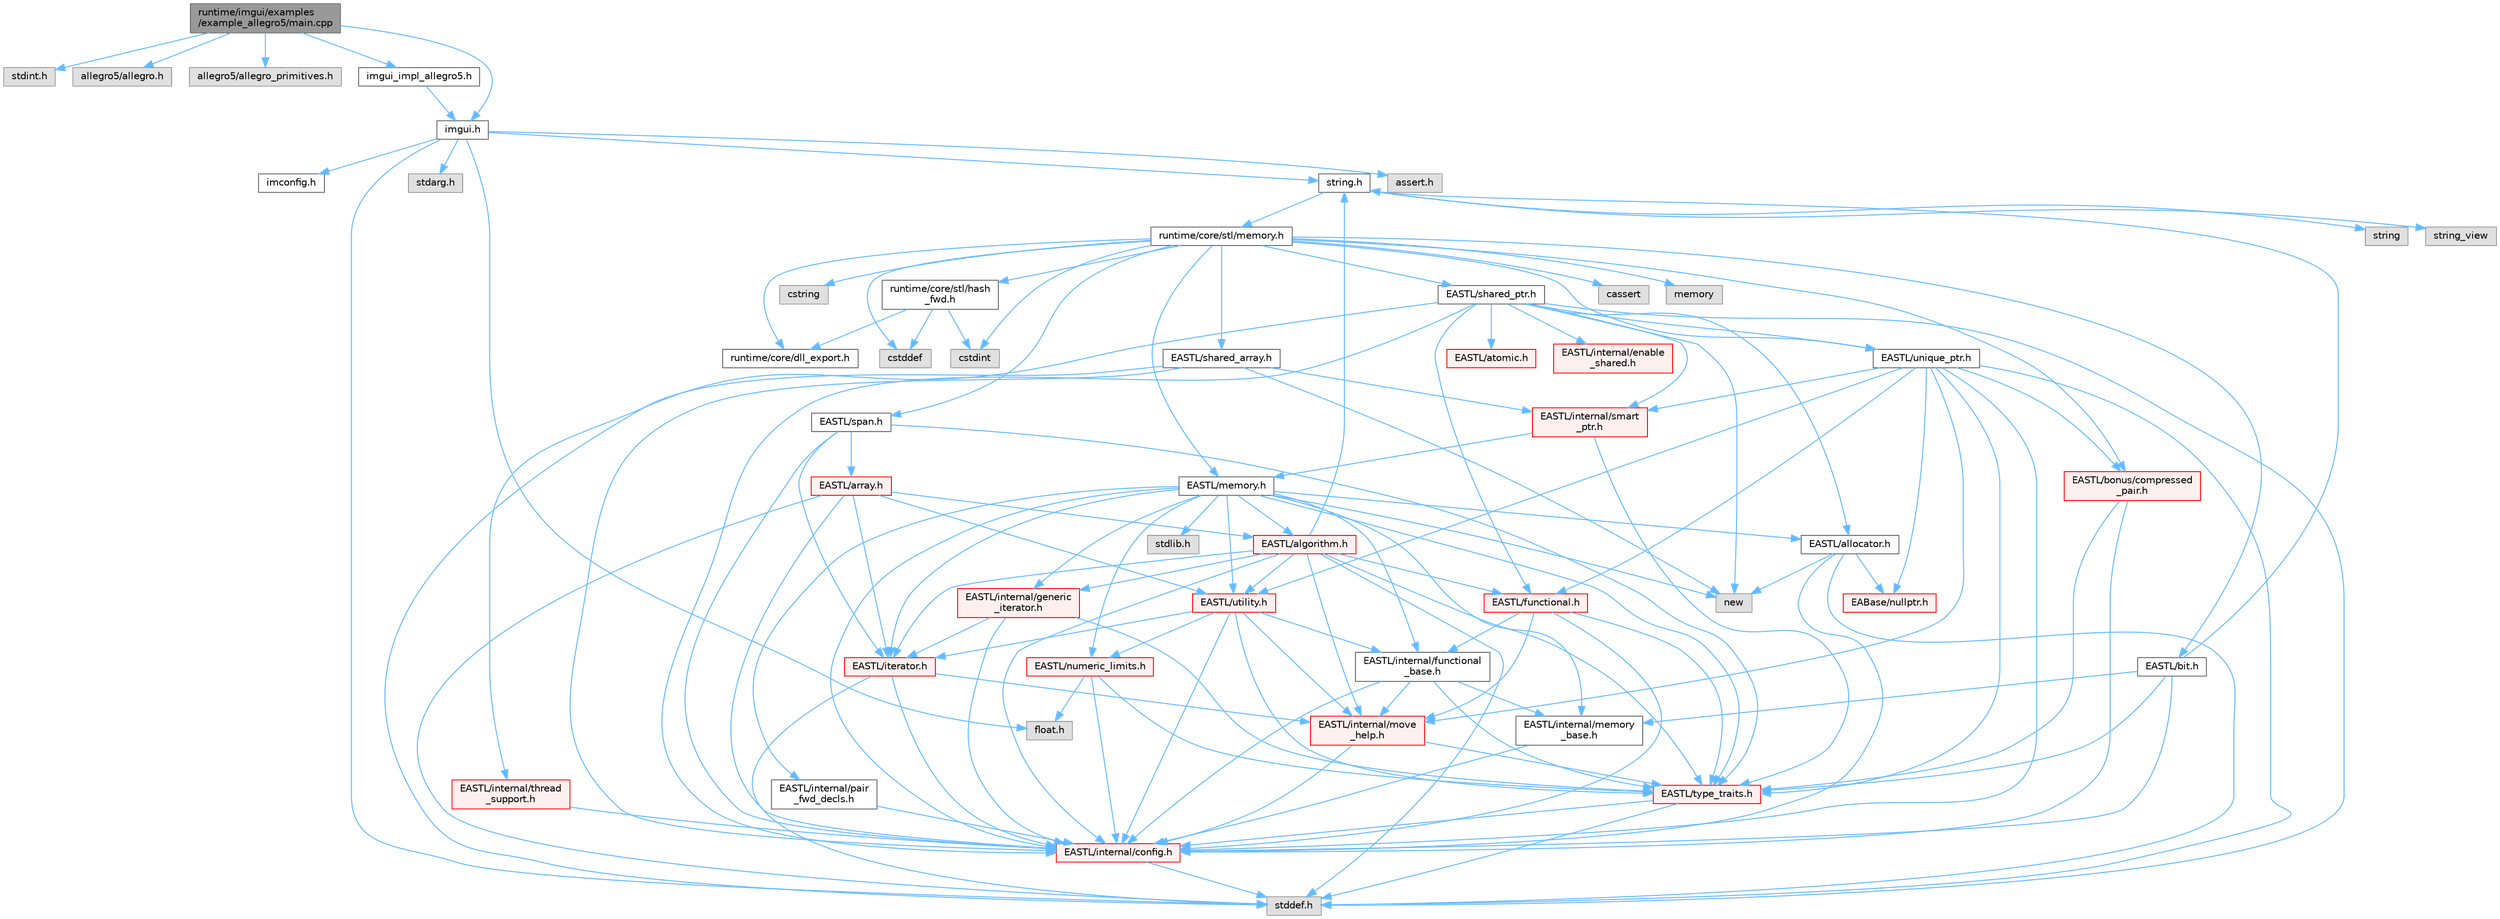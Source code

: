 digraph "runtime/imgui/examples/example_allegro5/main.cpp"
{
 // LATEX_PDF_SIZE
  bgcolor="transparent";
  edge [fontname=Helvetica,fontsize=10,labelfontname=Helvetica,labelfontsize=10];
  node [fontname=Helvetica,fontsize=10,shape=box,height=0.2,width=0.4];
  Node1 [id="Node000001",label="runtime/imgui/examples\l/example_allegro5/main.cpp",height=0.2,width=0.4,color="gray40", fillcolor="grey60", style="filled", fontcolor="black",tooltip=" "];
  Node1 -> Node2 [id="edge1_Node000001_Node000002",color="steelblue1",style="solid",tooltip=" "];
  Node2 [id="Node000002",label="stdint.h",height=0.2,width=0.4,color="grey60", fillcolor="#E0E0E0", style="filled",tooltip=" "];
  Node1 -> Node3 [id="edge2_Node000001_Node000003",color="steelblue1",style="solid",tooltip=" "];
  Node3 [id="Node000003",label="allegro5/allegro.h",height=0.2,width=0.4,color="grey60", fillcolor="#E0E0E0", style="filled",tooltip=" "];
  Node1 -> Node4 [id="edge3_Node000001_Node000004",color="steelblue1",style="solid",tooltip=" "];
  Node4 [id="Node000004",label="allegro5/allegro_primitives.h",height=0.2,width=0.4,color="grey60", fillcolor="#E0E0E0", style="filled",tooltip=" "];
  Node1 -> Node5 [id="edge4_Node000001_Node000005",color="steelblue1",style="solid",tooltip=" "];
  Node5 [id="Node000005",label="imgui.h",height=0.2,width=0.4,color="grey40", fillcolor="white", style="filled",URL="$imgui_8h.html",tooltip=" "];
  Node5 -> Node6 [id="edge5_Node000005_Node000006",color="steelblue1",style="solid",tooltip=" "];
  Node6 [id="Node000006",label="imconfig.h",height=0.2,width=0.4,color="grey40", fillcolor="white", style="filled",URL="$imconfig_8h.html",tooltip=" "];
  Node5 -> Node7 [id="edge6_Node000005_Node000007",color="steelblue1",style="solid",tooltip=" "];
  Node7 [id="Node000007",label="float.h",height=0.2,width=0.4,color="grey60", fillcolor="#E0E0E0", style="filled",tooltip=" "];
  Node5 -> Node8 [id="edge7_Node000005_Node000008",color="steelblue1",style="solid",tooltip=" "];
  Node8 [id="Node000008",label="stdarg.h",height=0.2,width=0.4,color="grey60", fillcolor="#E0E0E0", style="filled",tooltip=" "];
  Node5 -> Node9 [id="edge8_Node000005_Node000009",color="steelblue1",style="solid",tooltip=" "];
  Node9 [id="Node000009",label="stddef.h",height=0.2,width=0.4,color="grey60", fillcolor="#E0E0E0", style="filled",tooltip=" "];
  Node5 -> Node10 [id="edge9_Node000005_Node000010",color="steelblue1",style="solid",tooltip=" "];
  Node10 [id="Node000010",label="string.h",height=0.2,width=0.4,color="grey40", fillcolor="white", style="filled",URL="$string_8h.html",tooltip=" "];
  Node10 -> Node11 [id="edge10_Node000010_Node000011",color="steelblue1",style="solid",tooltip=" "];
  Node11 [id="Node000011",label="string",height=0.2,width=0.4,color="grey60", fillcolor="#E0E0E0", style="filled",tooltip=" "];
  Node10 -> Node12 [id="edge11_Node000010_Node000012",color="steelblue1",style="solid",tooltip=" "];
  Node12 [id="Node000012",label="string_view",height=0.2,width=0.4,color="grey60", fillcolor="#E0E0E0", style="filled",tooltip=" "];
  Node10 -> Node13 [id="edge12_Node000010_Node000013",color="steelblue1",style="solid",tooltip=" "];
  Node13 [id="Node000013",label="runtime/core/stl/memory.h",height=0.2,width=0.4,color="grey40", fillcolor="white", style="filled",URL="$core_2stl_2memory_8h.html",tooltip=" "];
  Node13 -> Node14 [id="edge13_Node000013_Node000014",color="steelblue1",style="solid",tooltip=" "];
  Node14 [id="Node000014",label="cstddef",height=0.2,width=0.4,color="grey60", fillcolor="#E0E0E0", style="filled",tooltip=" "];
  Node13 -> Node15 [id="edge14_Node000013_Node000015",color="steelblue1",style="solid",tooltip=" "];
  Node15 [id="Node000015",label="cstdint",height=0.2,width=0.4,color="grey60", fillcolor="#E0E0E0", style="filled",tooltip=" "];
  Node13 -> Node16 [id="edge15_Node000013_Node000016",color="steelblue1",style="solid",tooltip=" "];
  Node16 [id="Node000016",label="cassert",height=0.2,width=0.4,color="grey60", fillcolor="#E0E0E0", style="filled",tooltip=" "];
  Node13 -> Node17 [id="edge16_Node000013_Node000017",color="steelblue1",style="solid",tooltip=" "];
  Node17 [id="Node000017",label="memory",height=0.2,width=0.4,color="grey60", fillcolor="#E0E0E0", style="filled",tooltip=" "];
  Node13 -> Node18 [id="edge17_Node000013_Node000018",color="steelblue1",style="solid",tooltip=" "];
  Node18 [id="Node000018",label="cstring",height=0.2,width=0.4,color="grey60", fillcolor="#E0E0E0", style="filled",tooltip=" "];
  Node13 -> Node19 [id="edge18_Node000013_Node000019",color="steelblue1",style="solid",tooltip=" "];
  Node19 [id="Node000019",label="EASTL/bit.h",height=0.2,width=0.4,color="grey40", fillcolor="white", style="filled",URL="$bit_8h.html",tooltip=" "];
  Node19 -> Node20 [id="edge19_Node000019_Node000020",color="steelblue1",style="solid",tooltip=" "];
  Node20 [id="Node000020",label="EASTL/internal/config.h",height=0.2,width=0.4,color="red", fillcolor="#FFF0F0", style="filled",URL="$config_8h.html",tooltip=" "];
  Node20 -> Node9 [id="edge20_Node000020_Node000009",color="steelblue1",style="solid",tooltip=" "];
  Node19 -> Node28 [id="edge21_Node000019_Node000028",color="steelblue1",style="solid",tooltip=" "];
  Node28 [id="Node000028",label="EASTL/internal/memory\l_base.h",height=0.2,width=0.4,color="grey40", fillcolor="white", style="filled",URL="$memory__base_8h.html",tooltip=" "];
  Node28 -> Node20 [id="edge22_Node000028_Node000020",color="steelblue1",style="solid",tooltip=" "];
  Node19 -> Node29 [id="edge23_Node000019_Node000029",color="steelblue1",style="solid",tooltip=" "];
  Node29 [id="Node000029",label="EASTL/type_traits.h",height=0.2,width=0.4,color="red", fillcolor="#FFF0F0", style="filled",URL="$_e_a_s_t_l_2include_2_e_a_s_t_l_2type__traits_8h.html",tooltip=" "];
  Node29 -> Node20 [id="edge24_Node000029_Node000020",color="steelblue1",style="solid",tooltip=" "];
  Node29 -> Node9 [id="edge25_Node000029_Node000009",color="steelblue1",style="solid",tooltip=" "];
  Node19 -> Node10 [id="edge26_Node000019_Node000010",color="steelblue1",style="solid",tooltip=" "];
  Node13 -> Node39 [id="edge27_Node000013_Node000039",color="steelblue1",style="solid",tooltip=" "];
  Node39 [id="Node000039",label="EASTL/memory.h",height=0.2,width=0.4,color="grey40", fillcolor="white", style="filled",URL="$_e_a_s_t_l_2include_2_e_a_s_t_l_2memory_8h.html",tooltip=" "];
  Node39 -> Node20 [id="edge28_Node000039_Node000020",color="steelblue1",style="solid",tooltip=" "];
  Node39 -> Node28 [id="edge29_Node000039_Node000028",color="steelblue1",style="solid",tooltip=" "];
  Node39 -> Node40 [id="edge30_Node000039_Node000040",color="steelblue1",style="solid",tooltip=" "];
  Node40 [id="Node000040",label="EASTL/internal/generic\l_iterator.h",height=0.2,width=0.4,color="red", fillcolor="#FFF0F0", style="filled",URL="$generic__iterator_8h.html",tooltip=" "];
  Node40 -> Node20 [id="edge31_Node000040_Node000020",color="steelblue1",style="solid",tooltip=" "];
  Node40 -> Node41 [id="edge32_Node000040_Node000041",color="steelblue1",style="solid",tooltip=" "];
  Node41 [id="Node000041",label="EASTL/iterator.h",height=0.2,width=0.4,color="red", fillcolor="#FFF0F0", style="filled",URL="$_e_a_s_t_l_2include_2_e_a_s_t_l_2iterator_8h.html",tooltip=" "];
  Node41 -> Node20 [id="edge33_Node000041_Node000020",color="steelblue1",style="solid",tooltip=" "];
  Node41 -> Node42 [id="edge34_Node000041_Node000042",color="steelblue1",style="solid",tooltip=" "];
  Node42 [id="Node000042",label="EASTL/internal/move\l_help.h",height=0.2,width=0.4,color="red", fillcolor="#FFF0F0", style="filled",URL="$move__help_8h.html",tooltip=" "];
  Node42 -> Node20 [id="edge35_Node000042_Node000020",color="steelblue1",style="solid",tooltip=" "];
  Node42 -> Node29 [id="edge36_Node000042_Node000029",color="steelblue1",style="solid",tooltip=" "];
  Node41 -> Node9 [id="edge37_Node000041_Node000009",color="steelblue1",style="solid",tooltip=" "];
  Node40 -> Node29 [id="edge38_Node000040_Node000029",color="steelblue1",style="solid",tooltip=" "];
  Node39 -> Node44 [id="edge39_Node000039_Node000044",color="steelblue1",style="solid",tooltip=" "];
  Node44 [id="Node000044",label="EASTL/internal/pair\l_fwd_decls.h",height=0.2,width=0.4,color="grey40", fillcolor="white", style="filled",URL="$pair__fwd__decls_8h.html",tooltip=" "];
  Node44 -> Node20 [id="edge40_Node000044_Node000020",color="steelblue1",style="solid",tooltip=" "];
  Node39 -> Node45 [id="edge41_Node000039_Node000045",color="steelblue1",style="solid",tooltip=" "];
  Node45 [id="Node000045",label="EASTL/internal/functional\l_base.h",height=0.2,width=0.4,color="grey40", fillcolor="white", style="filled",URL="$functional__base_8h.html",tooltip=" "];
  Node45 -> Node20 [id="edge42_Node000045_Node000020",color="steelblue1",style="solid",tooltip=" "];
  Node45 -> Node28 [id="edge43_Node000045_Node000028",color="steelblue1",style="solid",tooltip=" "];
  Node45 -> Node42 [id="edge44_Node000045_Node000042",color="steelblue1",style="solid",tooltip=" "];
  Node45 -> Node29 [id="edge45_Node000045_Node000029",color="steelblue1",style="solid",tooltip=" "];
  Node39 -> Node46 [id="edge46_Node000039_Node000046",color="steelblue1",style="solid",tooltip=" "];
  Node46 [id="Node000046",label="EASTL/algorithm.h",height=0.2,width=0.4,color="red", fillcolor="#FFF0F0", style="filled",URL="$_e_a_s_t_l_2include_2_e_a_s_t_l_2algorithm_8h.html",tooltip=" "];
  Node46 -> Node20 [id="edge47_Node000046_Node000020",color="steelblue1",style="solid",tooltip=" "];
  Node46 -> Node29 [id="edge48_Node000046_Node000029",color="steelblue1",style="solid",tooltip=" "];
  Node46 -> Node42 [id="edge49_Node000046_Node000042",color="steelblue1",style="solid",tooltip=" "];
  Node46 -> Node41 [id="edge50_Node000046_Node000041",color="steelblue1",style="solid",tooltip=" "];
  Node46 -> Node49 [id="edge51_Node000046_Node000049",color="steelblue1",style="solid",tooltip=" "];
  Node49 [id="Node000049",label="EASTL/functional.h",height=0.2,width=0.4,color="red", fillcolor="#FFF0F0", style="filled",URL="$_e_a_s_t_l_2include_2_e_a_s_t_l_2functional_8h.html",tooltip=" "];
  Node49 -> Node20 [id="edge52_Node000049_Node000020",color="steelblue1",style="solid",tooltip=" "];
  Node49 -> Node42 [id="edge53_Node000049_Node000042",color="steelblue1",style="solid",tooltip=" "];
  Node49 -> Node29 [id="edge54_Node000049_Node000029",color="steelblue1",style="solid",tooltip=" "];
  Node49 -> Node45 [id="edge55_Node000049_Node000045",color="steelblue1",style="solid",tooltip=" "];
  Node46 -> Node56 [id="edge56_Node000046_Node000056",color="steelblue1",style="solid",tooltip=" "];
  Node56 [id="Node000056",label="EASTL/utility.h",height=0.2,width=0.4,color="red", fillcolor="#FFF0F0", style="filled",URL="$_e_a_s_t_l_2include_2_e_a_s_t_l_2utility_8h.html",tooltip=" "];
  Node56 -> Node20 [id="edge57_Node000056_Node000020",color="steelblue1",style="solid",tooltip=" "];
  Node56 -> Node29 [id="edge58_Node000056_Node000029",color="steelblue1",style="solid",tooltip=" "];
  Node56 -> Node41 [id="edge59_Node000056_Node000041",color="steelblue1",style="solid",tooltip=" "];
  Node56 -> Node57 [id="edge60_Node000056_Node000057",color="steelblue1",style="solid",tooltip=" "];
  Node57 [id="Node000057",label="EASTL/numeric_limits.h",height=0.2,width=0.4,color="red", fillcolor="#FFF0F0", style="filled",URL="$numeric__limits_8h.html",tooltip=" "];
  Node57 -> Node20 [id="edge61_Node000057_Node000020",color="steelblue1",style="solid",tooltip=" "];
  Node57 -> Node29 [id="edge62_Node000057_Node000029",color="steelblue1",style="solid",tooltip=" "];
  Node57 -> Node7 [id="edge63_Node000057_Node000007",color="steelblue1",style="solid",tooltip=" "];
  Node56 -> Node45 [id="edge64_Node000056_Node000045",color="steelblue1",style="solid",tooltip=" "];
  Node56 -> Node42 [id="edge65_Node000056_Node000042",color="steelblue1",style="solid",tooltip=" "];
  Node46 -> Node40 [id="edge66_Node000046_Node000040",color="steelblue1",style="solid",tooltip=" "];
  Node46 -> Node9 [id="edge67_Node000046_Node000009",color="steelblue1",style="solid",tooltip=" "];
  Node46 -> Node10 [id="edge68_Node000046_Node000010",color="steelblue1",style="solid",tooltip=" "];
  Node39 -> Node29 [id="edge69_Node000039_Node000029",color="steelblue1",style="solid",tooltip=" "];
  Node39 -> Node53 [id="edge70_Node000039_Node000053",color="steelblue1",style="solid",tooltip=" "];
  Node53 [id="Node000053",label="EASTL/allocator.h",height=0.2,width=0.4,color="grey40", fillcolor="white", style="filled",URL="$allocator_8h.html",tooltip=" "];
  Node53 -> Node20 [id="edge71_Node000053_Node000020",color="steelblue1",style="solid",tooltip=" "];
  Node53 -> Node31 [id="edge72_Node000053_Node000031",color="steelblue1",style="solid",tooltip=" "];
  Node31 [id="Node000031",label="EABase/nullptr.h",height=0.2,width=0.4,color="red", fillcolor="#FFF0F0", style="filled",URL="$nullptr_8h.html",tooltip=" "];
  Node53 -> Node9 [id="edge73_Node000053_Node000009",color="steelblue1",style="solid",tooltip=" "];
  Node53 -> Node54 [id="edge74_Node000053_Node000054",color="steelblue1",style="solid",tooltip=" "];
  Node54 [id="Node000054",label="new",height=0.2,width=0.4,color="grey60", fillcolor="#E0E0E0", style="filled",tooltip=" "];
  Node39 -> Node41 [id="edge75_Node000039_Node000041",color="steelblue1",style="solid",tooltip=" "];
  Node39 -> Node56 [id="edge76_Node000039_Node000056",color="steelblue1",style="solid",tooltip=" "];
  Node39 -> Node57 [id="edge77_Node000039_Node000057",color="steelblue1",style="solid",tooltip=" "];
  Node39 -> Node65 [id="edge78_Node000039_Node000065",color="steelblue1",style="solid",tooltip=" "];
  Node65 [id="Node000065",label="stdlib.h",height=0.2,width=0.4,color="grey60", fillcolor="#E0E0E0", style="filled",tooltip=" "];
  Node39 -> Node54 [id="edge79_Node000039_Node000054",color="steelblue1",style="solid",tooltip=" "];
  Node13 -> Node66 [id="edge80_Node000013_Node000066",color="steelblue1",style="solid",tooltip=" "];
  Node66 [id="Node000066",label="EASTL/shared_array.h",height=0.2,width=0.4,color="grey40", fillcolor="white", style="filled",URL="$shared__array_8h.html",tooltip=" "];
  Node66 -> Node20 [id="edge81_Node000066_Node000020",color="steelblue1",style="solid",tooltip=" "];
  Node66 -> Node67 [id="edge82_Node000066_Node000067",color="steelblue1",style="solid",tooltip=" "];
  Node67 [id="Node000067",label="EASTL/internal/smart\l_ptr.h",height=0.2,width=0.4,color="red", fillcolor="#FFF0F0", style="filled",URL="$smart__ptr_8h.html",tooltip=" "];
  Node67 -> Node39 [id="edge83_Node000067_Node000039",color="steelblue1",style="solid",tooltip=" "];
  Node67 -> Node29 [id="edge84_Node000067_Node000029",color="steelblue1",style="solid",tooltip=" "];
  Node66 -> Node54 [id="edge85_Node000066_Node000054",color="steelblue1",style="solid",tooltip=" "];
  Node66 -> Node9 [id="edge86_Node000066_Node000009",color="steelblue1",style="solid",tooltip=" "];
  Node13 -> Node69 [id="edge87_Node000013_Node000069",color="steelblue1",style="solid",tooltip=" "];
  Node69 [id="Node000069",label="EASTL/unique_ptr.h",height=0.2,width=0.4,color="grey40", fillcolor="white", style="filled",URL="$unique__ptr_8h.html",tooltip=" "];
  Node69 -> Node31 [id="edge88_Node000069_Node000031",color="steelblue1",style="solid",tooltip=" "];
  Node69 -> Node70 [id="edge89_Node000069_Node000070",color="steelblue1",style="solid",tooltip=" "];
  Node70 [id="Node000070",label="EASTL/bonus/compressed\l_pair.h",height=0.2,width=0.4,color="red", fillcolor="#FFF0F0", style="filled",URL="$compressed__pair_8h.html",tooltip=" "];
  Node70 -> Node20 [id="edge90_Node000070_Node000020",color="steelblue1",style="solid",tooltip=" "];
  Node70 -> Node29 [id="edge91_Node000070_Node000029",color="steelblue1",style="solid",tooltip=" "];
  Node69 -> Node49 [id="edge92_Node000069_Node000049",color="steelblue1",style="solid",tooltip=" "];
  Node69 -> Node20 [id="edge93_Node000069_Node000020",color="steelblue1",style="solid",tooltip=" "];
  Node69 -> Node42 [id="edge94_Node000069_Node000042",color="steelblue1",style="solid",tooltip=" "];
  Node69 -> Node67 [id="edge95_Node000069_Node000067",color="steelblue1",style="solid",tooltip=" "];
  Node69 -> Node29 [id="edge96_Node000069_Node000029",color="steelblue1",style="solid",tooltip=" "];
  Node69 -> Node56 [id="edge97_Node000069_Node000056",color="steelblue1",style="solid",tooltip=" "];
  Node69 -> Node9 [id="edge98_Node000069_Node000009",color="steelblue1",style="solid",tooltip=" "];
  Node13 -> Node72 [id="edge99_Node000013_Node000072",color="steelblue1",style="solid",tooltip=" "];
  Node72 [id="Node000072",label="EASTL/shared_ptr.h",height=0.2,width=0.4,color="grey40", fillcolor="white", style="filled",URL="$shared__ptr_8h.html",tooltip=" "];
  Node72 -> Node20 [id="edge100_Node000072_Node000020",color="steelblue1",style="solid",tooltip=" "];
  Node72 -> Node67 [id="edge101_Node000072_Node000067",color="steelblue1",style="solid",tooltip=" "];
  Node72 -> Node73 [id="edge102_Node000072_Node000073",color="steelblue1",style="solid",tooltip=" "];
  Node73 [id="Node000073",label="EASTL/internal/thread\l_support.h",height=0.2,width=0.4,color="red", fillcolor="#FFF0F0", style="filled",URL="$thread__support_8h.html",tooltip=" "];
  Node73 -> Node20 [id="edge103_Node000073_Node000020",color="steelblue1",style="solid",tooltip=" "];
  Node72 -> Node69 [id="edge104_Node000072_Node000069",color="steelblue1",style="solid",tooltip=" "];
  Node72 -> Node49 [id="edge105_Node000072_Node000049",color="steelblue1",style="solid",tooltip=" "];
  Node72 -> Node53 [id="edge106_Node000072_Node000053",color="steelblue1",style="solid",tooltip=" "];
  Node72 -> Node74 [id="edge107_Node000072_Node000074",color="steelblue1",style="solid",tooltip=" "];
  Node74 [id="Node000074",label="EASTL/atomic.h",height=0.2,width=0.4,color="red", fillcolor="#FFF0F0", style="filled",URL="$_e_a_s_t_l_2include_2_e_a_s_t_l_2atomic_8h.html",tooltip=" "];
  Node72 -> Node54 [id="edge108_Node000072_Node000054",color="steelblue1",style="solid",tooltip=" "];
  Node72 -> Node9 [id="edge109_Node000072_Node000009",color="steelblue1",style="solid",tooltip=" "];
  Node72 -> Node151 [id="edge110_Node000072_Node000151",color="steelblue1",style="solid",tooltip=" "];
  Node151 [id="Node000151",label="EASTL/internal/enable\l_shared.h",height=0.2,width=0.4,color="red", fillcolor="#FFF0F0", style="filled",URL="$enable__shared_8h.html",tooltip=" "];
  Node13 -> Node152 [id="edge111_Node000013_Node000152",color="steelblue1",style="solid",tooltip=" "];
  Node152 [id="Node000152",label="EASTL/span.h",height=0.2,width=0.4,color="grey40", fillcolor="white", style="filled",URL="$span_8h.html",tooltip=" "];
  Node152 -> Node20 [id="edge112_Node000152_Node000020",color="steelblue1",style="solid",tooltip=" "];
  Node152 -> Node29 [id="edge113_Node000152_Node000029",color="steelblue1",style="solid",tooltip=" "];
  Node152 -> Node41 [id="edge114_Node000152_Node000041",color="steelblue1",style="solid",tooltip=" "];
  Node152 -> Node153 [id="edge115_Node000152_Node000153",color="steelblue1",style="solid",tooltip=" "];
  Node153 [id="Node000153",label="EASTL/array.h",height=0.2,width=0.4,color="red", fillcolor="#FFF0F0", style="filled",URL="$array_8h.html",tooltip=" "];
  Node153 -> Node20 [id="edge116_Node000153_Node000020",color="steelblue1",style="solid",tooltip=" "];
  Node153 -> Node41 [id="edge117_Node000153_Node000041",color="steelblue1",style="solid",tooltip=" "];
  Node153 -> Node46 [id="edge118_Node000153_Node000046",color="steelblue1",style="solid",tooltip=" "];
  Node153 -> Node56 [id="edge119_Node000153_Node000056",color="steelblue1",style="solid",tooltip=" "];
  Node153 -> Node9 [id="edge120_Node000153_Node000009",color="steelblue1",style="solid",tooltip=" "];
  Node13 -> Node70 [id="edge121_Node000013_Node000070",color="steelblue1",style="solid",tooltip=" "];
  Node13 -> Node155 [id="edge122_Node000013_Node000155",color="steelblue1",style="solid",tooltip=" "];
  Node155 [id="Node000155",label="runtime/core/dll_export.h",height=0.2,width=0.4,color="grey40", fillcolor="white", style="filled",URL="$dll__export_8h.html",tooltip=" "];
  Node13 -> Node156 [id="edge123_Node000013_Node000156",color="steelblue1",style="solid",tooltip=" "];
  Node156 [id="Node000156",label="runtime/core/stl/hash\l_fwd.h",height=0.2,width=0.4,color="grey40", fillcolor="white", style="filled",URL="$hash__fwd_8h.html",tooltip=" "];
  Node156 -> Node14 [id="edge124_Node000156_Node000014",color="steelblue1",style="solid",tooltip=" "];
  Node156 -> Node15 [id="edge125_Node000156_Node000015",color="steelblue1",style="solid",tooltip=" "];
  Node156 -> Node155 [id="edge126_Node000156_Node000155",color="steelblue1",style="solid",tooltip=" "];
  Node5 -> Node157 [id="edge127_Node000005_Node000157",color="steelblue1",style="solid",tooltip=" "];
  Node157 [id="Node000157",label="assert.h",height=0.2,width=0.4,color="grey60", fillcolor="#E0E0E0", style="filled",tooltip=" "];
  Node1 -> Node158 [id="edge128_Node000001_Node000158",color="steelblue1",style="solid",tooltip=" "];
  Node158 [id="Node000158",label="imgui_impl_allegro5.h",height=0.2,width=0.4,color="grey40", fillcolor="white", style="filled",URL="$imgui__impl__allegro5_8h.html",tooltip=" "];
  Node158 -> Node5 [id="edge129_Node000158_Node000005",color="steelblue1",style="solid",tooltip=" "];
}
